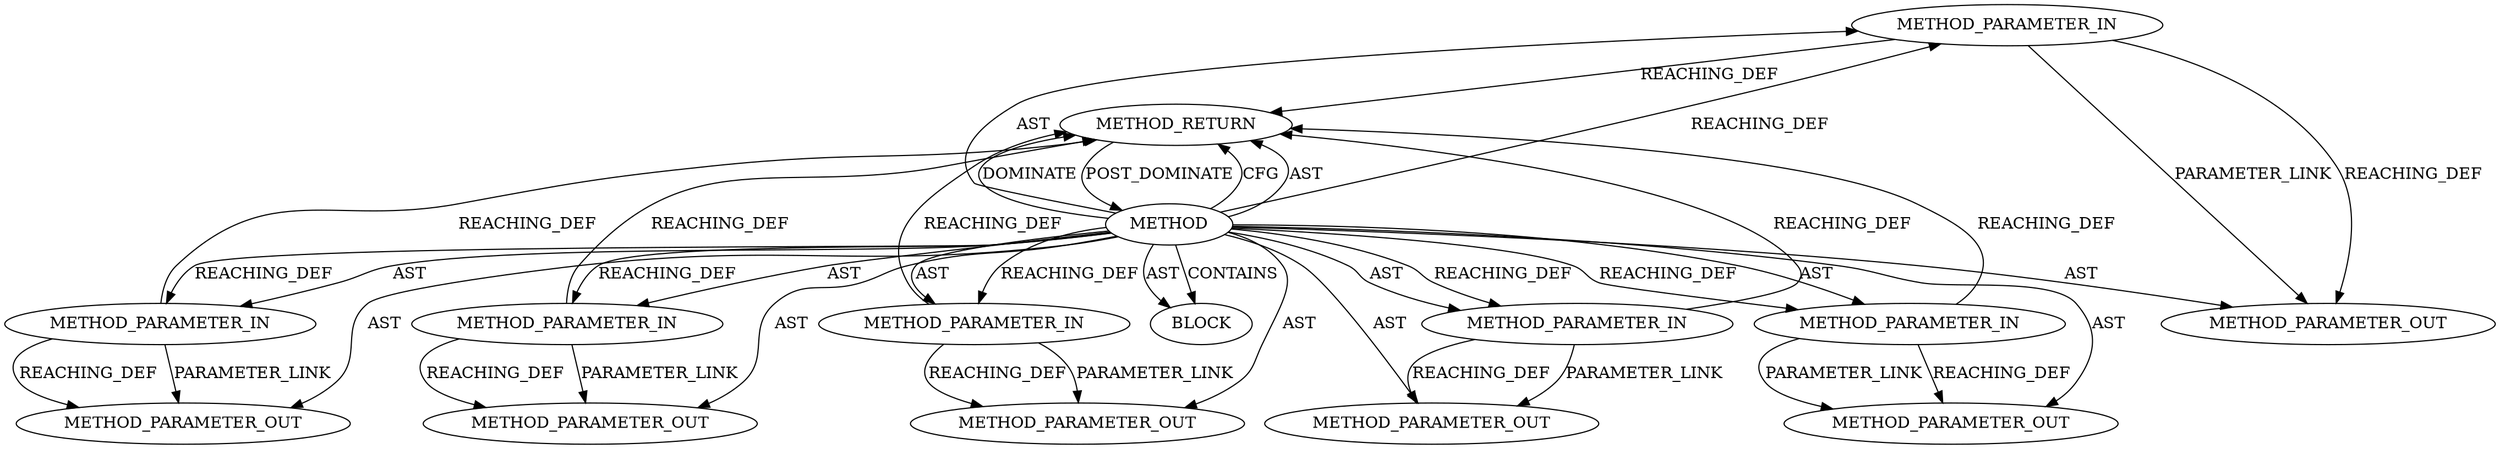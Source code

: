 digraph {
  26243 [label=METHOD_PARAMETER_IN ORDER=2 CODE="p2" IS_VARIADIC=false TYPE_FULL_NAME="ANY" EVALUATION_STRATEGY="BY_VALUE" INDEX=2 NAME="p2"]
  26245 [label=METHOD_PARAMETER_IN ORDER=4 CODE="p4" IS_VARIADIC=false TYPE_FULL_NAME="ANY" EVALUATION_STRATEGY="BY_VALUE" INDEX=4 NAME="p4"]
  27495 [label=METHOD_PARAMETER_OUT ORDER=1 CODE="p1" IS_VARIADIC=false TYPE_FULL_NAME="ANY" EVALUATION_STRATEGY="BY_VALUE" INDEX=1 NAME="p1"]
  26246 [label=METHOD_PARAMETER_IN ORDER=5 CODE="p5" IS_VARIADIC=false TYPE_FULL_NAME="ANY" EVALUATION_STRATEGY="BY_VALUE" INDEX=5 NAME="p5"]
  26248 [label=BLOCK ORDER=1 ARGUMENT_INDEX=1 CODE="<empty>" TYPE_FULL_NAME="ANY"]
  27499 [label=METHOD_PARAMETER_OUT ORDER=5 CODE="p5" IS_VARIADIC=false TYPE_FULL_NAME="ANY" EVALUATION_STRATEGY="BY_VALUE" INDEX=5 NAME="p5"]
  27500 [label=METHOD_PARAMETER_OUT ORDER=6 CODE="p6" IS_VARIADIC=false TYPE_FULL_NAME="ANY" EVALUATION_STRATEGY="BY_VALUE" INDEX=6 NAME="p6"]
  27498 [label=METHOD_PARAMETER_OUT ORDER=4 CODE="p4" IS_VARIADIC=false TYPE_FULL_NAME="ANY" EVALUATION_STRATEGY="BY_VALUE" INDEX=4 NAME="p4"]
  26244 [label=METHOD_PARAMETER_IN ORDER=3 CODE="p3" IS_VARIADIC=false TYPE_FULL_NAME="ANY" EVALUATION_STRATEGY="BY_VALUE" INDEX=3 NAME="p3"]
  26249 [label=METHOD_RETURN ORDER=2 CODE="RET" TYPE_FULL_NAME="ANY" EVALUATION_STRATEGY="BY_VALUE"]
  27497 [label=METHOD_PARAMETER_OUT ORDER=3 CODE="p3" IS_VARIADIC=false TYPE_FULL_NAME="ANY" EVALUATION_STRATEGY="BY_VALUE" INDEX=3 NAME="p3"]
  27496 [label=METHOD_PARAMETER_OUT ORDER=2 CODE="p2" IS_VARIADIC=false TYPE_FULL_NAME="ANY" EVALUATION_STRATEGY="BY_VALUE" INDEX=2 NAME="p2"]
  26247 [label=METHOD_PARAMETER_IN ORDER=6 CODE="p6" IS_VARIADIC=false TYPE_FULL_NAME="ANY" EVALUATION_STRATEGY="BY_VALUE" INDEX=6 NAME="p6"]
  26242 [label=METHOD_PARAMETER_IN ORDER=1 CODE="p1" IS_VARIADIC=false TYPE_FULL_NAME="ANY" EVALUATION_STRATEGY="BY_VALUE" INDEX=1 NAME="p1"]
  26241 [label=METHOD AST_PARENT_TYPE="NAMESPACE_BLOCK" AST_PARENT_FULL_NAME="<global>" ORDER=0 CODE="<empty>" FULL_NAME="EVP_PKEY_CTX_ctrl" IS_EXTERNAL=true FILENAME="<empty>" SIGNATURE="" NAME="EVP_PKEY_CTX_ctrl"]
  26241 -> 27496 [label=AST ]
  26246 -> 27499 [label=REACHING_DEF VARIABLE="p5"]
  26241 -> 27500 [label=AST ]
  26241 -> 26249 [label=CFG ]
  26241 -> 26242 [label=AST ]
  26241 -> 26247 [label=REACHING_DEF VARIABLE=""]
  26242 -> 26249 [label=REACHING_DEF VARIABLE="p1"]
  26241 -> 26246 [label=AST ]
  26245 -> 27498 [label=REACHING_DEF VARIABLE="p4"]
  26241 -> 26248 [label=CONTAINS ]
  26241 -> 26243 [label=REACHING_DEF VARIABLE=""]
  26241 -> 27497 [label=AST ]
  26247 -> 27500 [label=PARAMETER_LINK ]
  26243 -> 27496 [label=PARAMETER_LINK ]
  26241 -> 26246 [label=REACHING_DEF VARIABLE=""]
  26241 -> 26245 [label=REACHING_DEF VARIABLE=""]
  26246 -> 26249 [label=REACHING_DEF VARIABLE="p5"]
  26241 -> 26244 [label=AST ]
  26242 -> 27495 [label=REACHING_DEF VARIABLE="p1"]
  26241 -> 27499 [label=AST ]
  26241 -> 27495 [label=AST ]
  26245 -> 26249 [label=REACHING_DEF VARIABLE="p4"]
  26245 -> 27498 [label=PARAMETER_LINK ]
  26241 -> 26249 [label=AST ]
  26242 -> 27495 [label=PARAMETER_LINK ]
  26241 -> 26248 [label=AST ]
  26244 -> 27497 [label=REACHING_DEF VARIABLE="p3"]
  26241 -> 26245 [label=AST ]
  26247 -> 26249 [label=REACHING_DEF VARIABLE="p6"]
  26241 -> 27498 [label=AST ]
  26246 -> 27499 [label=PARAMETER_LINK ]
  26241 -> 26247 [label=AST ]
  26241 -> 26243 [label=AST ]
  26244 -> 26249 [label=REACHING_DEF VARIABLE="p3"]
  26244 -> 27497 [label=PARAMETER_LINK ]
  26241 -> 26242 [label=REACHING_DEF VARIABLE=""]
  26243 -> 27496 [label=REACHING_DEF VARIABLE="p2"]
  26247 -> 27500 [label=REACHING_DEF VARIABLE="p6"]
  26241 -> 26244 [label=REACHING_DEF VARIABLE=""]
  26249 -> 26241 [label=POST_DOMINATE ]
  26241 -> 26249 [label=DOMINATE ]
  26243 -> 26249 [label=REACHING_DEF VARIABLE="p2"]
}
